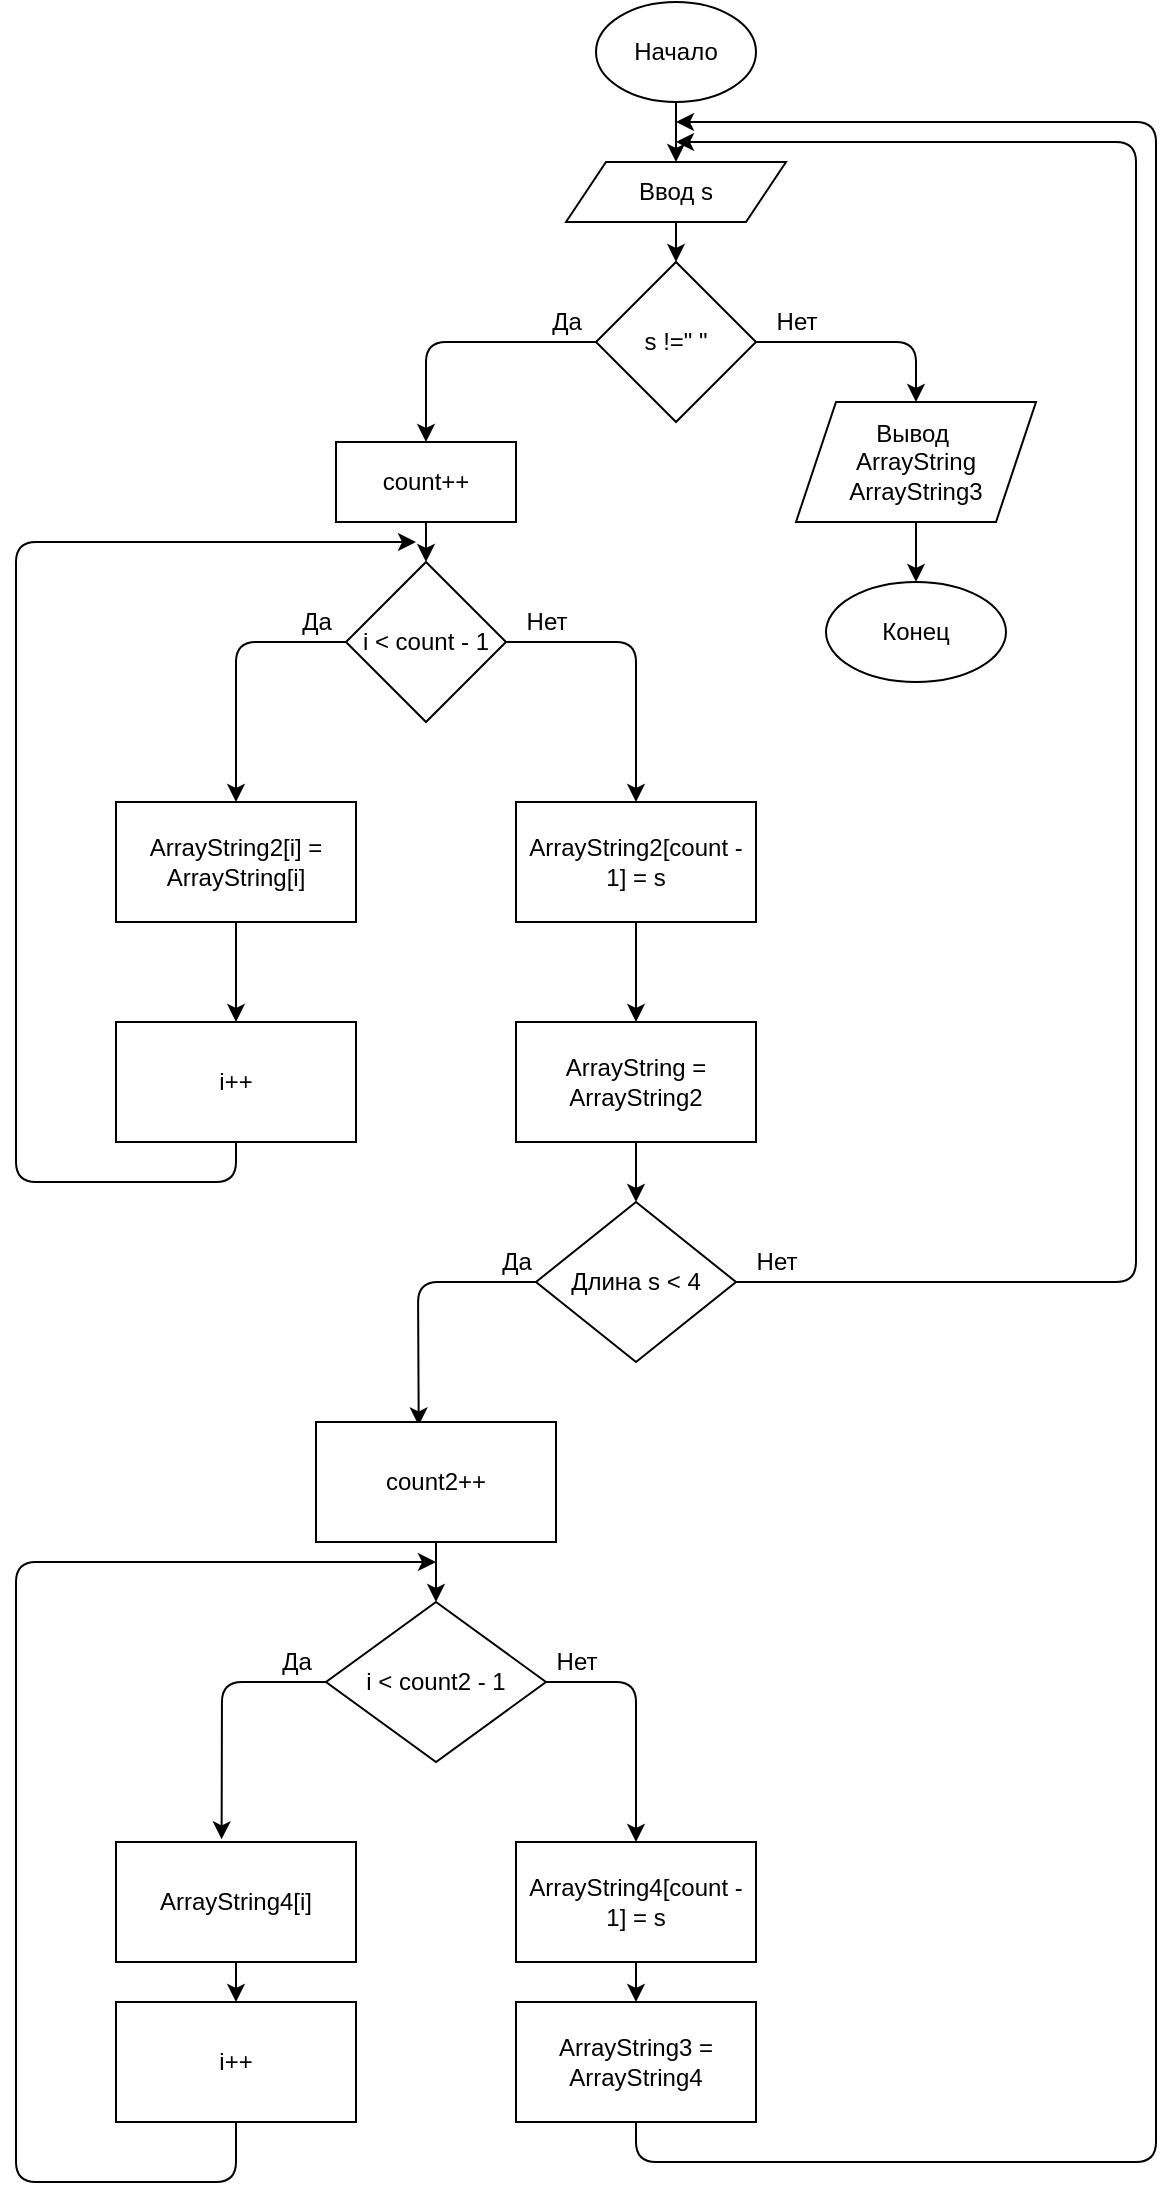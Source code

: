 <mxfile>
    <diagram id="eCwpDlECRniARf58bzgp" name="Страница 1">
        <mxGraphModel dx="413" dy="637" grid="1" gridSize="10" guides="1" tooltips="1" connect="1" arrows="1" fold="1" page="1" pageScale="1" pageWidth="827" pageHeight="1169" math="0" shadow="0">
            <root>
                <mxCell id="0"/>
                <mxCell id="1" parent="0"/>
                <mxCell id="46" style="edgeStyle=none;html=1;exitX=0.5;exitY=1;exitDx=0;exitDy=0;entryX=0.5;entryY=0;entryDx=0;entryDy=0;" edge="1" parent="1" source="2" target="3">
                    <mxGeometry relative="1" as="geometry"/>
                </mxCell>
                <mxCell id="2" value="Начало" style="ellipse;whiteSpace=wrap;html=1;" vertex="1" parent="1">
                    <mxGeometry x="360" width="80" height="50" as="geometry"/>
                </mxCell>
                <mxCell id="45" style="edgeStyle=none;html=1;exitX=0.5;exitY=1;exitDx=0;exitDy=0;entryX=0.5;entryY=0;entryDx=0;entryDy=0;" edge="1" parent="1" source="3" target="4">
                    <mxGeometry relative="1" as="geometry"/>
                </mxCell>
                <mxCell id="3" value="Ввод s" style="shape=parallelogram;perimeter=parallelogramPerimeter;whiteSpace=wrap;html=1;fixedSize=1;" vertex="1" parent="1">
                    <mxGeometry x="345" y="80" width="110" height="30" as="geometry"/>
                </mxCell>
                <mxCell id="24" style="edgeStyle=none;html=1;entryX=0.5;entryY=0;entryDx=0;entryDy=0;" edge="1" parent="1" source="4" target="5">
                    <mxGeometry relative="1" as="geometry">
                        <Array as="points">
                            <mxPoint x="275" y="170"/>
                        </Array>
                    </mxGeometry>
                </mxCell>
                <mxCell id="42" style="edgeStyle=none;html=1;exitX=1;exitY=0.5;exitDx=0;exitDy=0;entryX=0.5;entryY=0;entryDx=0;entryDy=0;" edge="1" parent="1" source="4" target="6">
                    <mxGeometry relative="1" as="geometry">
                        <Array as="points">
                            <mxPoint x="520" y="170"/>
                        </Array>
                    </mxGeometry>
                </mxCell>
                <mxCell id="4" value="s !=&quot; &quot;" style="rhombus;whiteSpace=wrap;html=1;" vertex="1" parent="1">
                    <mxGeometry x="360" y="130" width="80" height="80" as="geometry"/>
                </mxCell>
                <mxCell id="25" value="" style="edgeStyle=none;html=1;" edge="1" parent="1" source="5" target="8">
                    <mxGeometry relative="1" as="geometry"/>
                </mxCell>
                <mxCell id="5" value="count++" style="rounded=0;whiteSpace=wrap;html=1;" vertex="1" parent="1">
                    <mxGeometry x="230" y="220" width="90" height="40" as="geometry"/>
                </mxCell>
                <mxCell id="43" style="edgeStyle=none;html=1;exitX=0.5;exitY=1;exitDx=0;exitDy=0;entryX=0.5;entryY=0;entryDx=0;entryDy=0;" edge="1" parent="1" source="6" target="7">
                    <mxGeometry relative="1" as="geometry"/>
                </mxCell>
                <mxCell id="6" value="Вывод&amp;nbsp;&lt;br&gt;ArrayString&lt;br&gt;ArrayString3" style="shape=parallelogram;perimeter=parallelogramPerimeter;whiteSpace=wrap;html=1;fixedSize=1;" vertex="1" parent="1">
                    <mxGeometry x="460" y="200" width="120" height="60" as="geometry"/>
                </mxCell>
                <mxCell id="7" value="Конец" style="ellipse;whiteSpace=wrap;html=1;" vertex="1" parent="1">
                    <mxGeometry x="475" y="290" width="90" height="50" as="geometry"/>
                </mxCell>
                <mxCell id="26" style="edgeStyle=none;html=1;exitX=0;exitY=0.5;exitDx=0;exitDy=0;" edge="1" parent="1" source="8" target="9">
                    <mxGeometry relative="1" as="geometry">
                        <Array as="points">
                            <mxPoint x="180" y="320"/>
                        </Array>
                    </mxGeometry>
                </mxCell>
                <mxCell id="27" style="edgeStyle=none;html=1;exitX=1;exitY=0.5;exitDx=0;exitDy=0;" edge="1" parent="1" source="8" target="10">
                    <mxGeometry relative="1" as="geometry">
                        <Array as="points">
                            <mxPoint x="380" y="320"/>
                        </Array>
                    </mxGeometry>
                </mxCell>
                <mxCell id="8" value="i &amp;lt; count - 1" style="rhombus;whiteSpace=wrap;html=1;" vertex="1" parent="1">
                    <mxGeometry x="235" y="280" width="80" height="80" as="geometry"/>
                </mxCell>
                <mxCell id="31" style="edgeStyle=none;html=1;exitX=0.5;exitY=1;exitDx=0;exitDy=0;entryX=0.5;entryY=0;entryDx=0;entryDy=0;" edge="1" parent="1" source="9" target="11">
                    <mxGeometry relative="1" as="geometry"/>
                </mxCell>
                <mxCell id="9" value="ArrayString2[i] = ArrayString[i]" style="rounded=0;whiteSpace=wrap;html=1;" vertex="1" parent="1">
                    <mxGeometry x="120" y="400" width="120" height="60" as="geometry"/>
                </mxCell>
                <mxCell id="29" style="edgeStyle=none;html=1;exitX=0.5;exitY=1;exitDx=0;exitDy=0;entryX=0.5;entryY=0;entryDx=0;entryDy=0;" edge="1" parent="1" source="10" target="12">
                    <mxGeometry relative="1" as="geometry"/>
                </mxCell>
                <mxCell id="10" value="ArrayString2[count - 1] = s" style="rounded=0;whiteSpace=wrap;html=1;" vertex="1" parent="1">
                    <mxGeometry x="320" y="400" width="120" height="60" as="geometry"/>
                </mxCell>
                <mxCell id="32" style="edgeStyle=none;html=1;exitX=0.5;exitY=1;exitDx=0;exitDy=0;" edge="1" parent="1" source="11">
                    <mxGeometry relative="1" as="geometry">
                        <mxPoint x="270" y="270" as="targetPoint"/>
                        <Array as="points">
                            <mxPoint x="180" y="590"/>
                            <mxPoint x="70" y="590"/>
                            <mxPoint x="70" y="270"/>
                        </Array>
                    </mxGeometry>
                </mxCell>
                <mxCell id="11" value="i++" style="rounded=0;whiteSpace=wrap;html=1;" vertex="1" parent="1">
                    <mxGeometry x="120" y="510" width="120" height="60" as="geometry"/>
                </mxCell>
                <mxCell id="30" style="edgeStyle=none;html=1;exitX=0.5;exitY=1;exitDx=0;exitDy=0;entryX=0.5;entryY=0;entryDx=0;entryDy=0;" edge="1" parent="1" source="12" target="13">
                    <mxGeometry relative="1" as="geometry"/>
                </mxCell>
                <mxCell id="12" value="ArrayString = ArrayString2" style="rounded=0;whiteSpace=wrap;html=1;" vertex="1" parent="1">
                    <mxGeometry x="320" y="510" width="120" height="60" as="geometry"/>
                </mxCell>
                <mxCell id="33" style="edgeStyle=none;html=1;exitX=0;exitY=0.5;exitDx=0;exitDy=0;entryX=0.428;entryY=0.029;entryDx=0;entryDy=0;entryPerimeter=0;" edge="1" parent="1" source="13" target="14">
                    <mxGeometry relative="1" as="geometry">
                        <Array as="points">
                            <mxPoint x="271" y="640"/>
                        </Array>
                    </mxGeometry>
                </mxCell>
                <mxCell id="55" style="edgeStyle=none;html=1;exitX=1;exitY=0.5;exitDx=0;exitDy=0;" edge="1" parent="1" source="13">
                    <mxGeometry relative="1" as="geometry">
                        <mxPoint x="400" y="70" as="targetPoint"/>
                        <Array as="points">
                            <mxPoint x="630" y="640"/>
                            <mxPoint x="630" y="370"/>
                            <mxPoint x="630" y="70"/>
                        </Array>
                    </mxGeometry>
                </mxCell>
                <mxCell id="13" value="Длина s &amp;lt; 4" style="rhombus;whiteSpace=wrap;html=1;" vertex="1" parent="1">
                    <mxGeometry x="330" y="600" width="100" height="80" as="geometry"/>
                </mxCell>
                <mxCell id="34" style="edgeStyle=none;html=1;exitX=0.5;exitY=1;exitDx=0;exitDy=0;entryX=0.5;entryY=0;entryDx=0;entryDy=0;" edge="1" parent="1" source="14" target="15">
                    <mxGeometry relative="1" as="geometry"/>
                </mxCell>
                <mxCell id="14" value="count2++" style="rounded=0;whiteSpace=wrap;html=1;" vertex="1" parent="1">
                    <mxGeometry x="220" y="710" width="120" height="60" as="geometry"/>
                </mxCell>
                <mxCell id="35" style="edgeStyle=none;html=1;exitX=0;exitY=0.5;exitDx=0;exitDy=0;entryX=0.44;entryY=-0.022;entryDx=0;entryDy=0;entryPerimeter=0;" edge="1" parent="1" source="15" target="16">
                    <mxGeometry relative="1" as="geometry">
                        <Array as="points">
                            <mxPoint x="173" y="840"/>
                        </Array>
                    </mxGeometry>
                </mxCell>
                <mxCell id="36" style="edgeStyle=none;html=1;exitX=1;exitY=0.5;exitDx=0;exitDy=0;entryX=0.5;entryY=0;entryDx=0;entryDy=0;" edge="1" parent="1" source="15" target="17">
                    <mxGeometry relative="1" as="geometry">
                        <Array as="points">
                            <mxPoint x="380" y="840"/>
                        </Array>
                    </mxGeometry>
                </mxCell>
                <mxCell id="15" value="i &amp;lt; count2 - 1" style="rhombus;whiteSpace=wrap;html=1;" vertex="1" parent="1">
                    <mxGeometry x="225" y="800" width="110" height="80" as="geometry"/>
                </mxCell>
                <mxCell id="37" style="edgeStyle=none;html=1;exitX=0.5;exitY=1;exitDx=0;exitDy=0;entryX=0.5;entryY=0;entryDx=0;entryDy=0;" edge="1" parent="1" source="16" target="18">
                    <mxGeometry relative="1" as="geometry"/>
                </mxCell>
                <mxCell id="16" value="ArrayString4[i]" style="rounded=0;whiteSpace=wrap;html=1;" vertex="1" parent="1">
                    <mxGeometry x="120" y="920" width="120" height="60" as="geometry"/>
                </mxCell>
                <mxCell id="38" style="edgeStyle=none;html=1;exitX=0.5;exitY=1;exitDx=0;exitDy=0;entryX=0.5;entryY=0;entryDx=0;entryDy=0;" edge="1" parent="1" source="17" target="19">
                    <mxGeometry relative="1" as="geometry"/>
                </mxCell>
                <mxCell id="17" value="ArrayString4[count - 1] = s" style="rounded=0;whiteSpace=wrap;html=1;" vertex="1" parent="1">
                    <mxGeometry x="320" y="920" width="120" height="60" as="geometry"/>
                </mxCell>
                <mxCell id="39" style="edgeStyle=none;html=1;exitX=0.5;exitY=1;exitDx=0;exitDy=0;" edge="1" parent="1" source="18">
                    <mxGeometry relative="1" as="geometry">
                        <mxPoint x="280" y="780" as="targetPoint"/>
                        <Array as="points">
                            <mxPoint x="180" y="1090"/>
                            <mxPoint x="70" y="1090"/>
                            <mxPoint x="70" y="780"/>
                        </Array>
                    </mxGeometry>
                </mxCell>
                <mxCell id="18" value="i++" style="rounded=0;whiteSpace=wrap;html=1;" vertex="1" parent="1">
                    <mxGeometry x="120" y="1000" width="120" height="60" as="geometry"/>
                </mxCell>
                <mxCell id="41" style="edgeStyle=none;html=1;exitX=0.5;exitY=1;exitDx=0;exitDy=0;" edge="1" parent="1" source="19">
                    <mxGeometry relative="1" as="geometry">
                        <mxPoint x="400" y="60" as="targetPoint"/>
                        <Array as="points">
                            <mxPoint x="380" y="1080"/>
                            <mxPoint x="640" y="1080"/>
                            <mxPoint x="640" y="570"/>
                            <mxPoint x="640" y="60"/>
                        </Array>
                    </mxGeometry>
                </mxCell>
                <mxCell id="19" value="ArrayString3 = ArrayString4" style="rounded=0;whiteSpace=wrap;html=1;" vertex="1" parent="1">
                    <mxGeometry x="320" y="1000" width="120" height="60" as="geometry"/>
                </mxCell>
                <mxCell id="47" value="Нет" style="text;html=1;align=center;verticalAlign=middle;resizable=0;points=[];autosize=1;strokeColor=none;fillColor=none;" vertex="1" parent="1">
                    <mxGeometry x="440" y="150" width="40" height="20" as="geometry"/>
                </mxCell>
                <mxCell id="48" value="Да" style="text;html=1;align=center;verticalAlign=middle;resizable=0;points=[];autosize=1;strokeColor=none;fillColor=none;" vertex="1" parent="1">
                    <mxGeometry x="330" y="150" width="30" height="20" as="geometry"/>
                </mxCell>
                <mxCell id="49" value="Да" style="text;html=1;align=center;verticalAlign=middle;resizable=0;points=[];autosize=1;strokeColor=none;fillColor=none;" vertex="1" parent="1">
                    <mxGeometry x="205" y="300" width="30" height="20" as="geometry"/>
                </mxCell>
                <mxCell id="50" value="Нет" style="text;html=1;align=center;verticalAlign=middle;resizable=0;points=[];autosize=1;strokeColor=none;fillColor=none;" vertex="1" parent="1">
                    <mxGeometry x="315" y="300" width="40" height="20" as="geometry"/>
                </mxCell>
                <mxCell id="51" value="Да" style="text;html=1;align=center;verticalAlign=middle;resizable=0;points=[];autosize=1;strokeColor=none;fillColor=none;" vertex="1" parent="1">
                    <mxGeometry x="305" y="620" width="30" height="20" as="geometry"/>
                </mxCell>
                <mxCell id="52" value="Да" style="text;html=1;align=center;verticalAlign=middle;resizable=0;points=[];autosize=1;strokeColor=none;fillColor=none;" vertex="1" parent="1">
                    <mxGeometry x="195" y="820" width="30" height="20" as="geometry"/>
                </mxCell>
                <mxCell id="53" value="Нет" style="text;html=1;align=center;verticalAlign=middle;resizable=0;points=[];autosize=1;strokeColor=none;fillColor=none;" vertex="1" parent="1">
                    <mxGeometry x="330" y="820" width="40" height="20" as="geometry"/>
                </mxCell>
                <mxCell id="56" value="Нет&lt;br&gt;" style="text;html=1;align=center;verticalAlign=middle;resizable=0;points=[];autosize=1;strokeColor=none;fillColor=none;" vertex="1" parent="1">
                    <mxGeometry x="430" y="620" width="40" height="20" as="geometry"/>
                </mxCell>
            </root>
        </mxGraphModel>
    </diagram>
</mxfile>